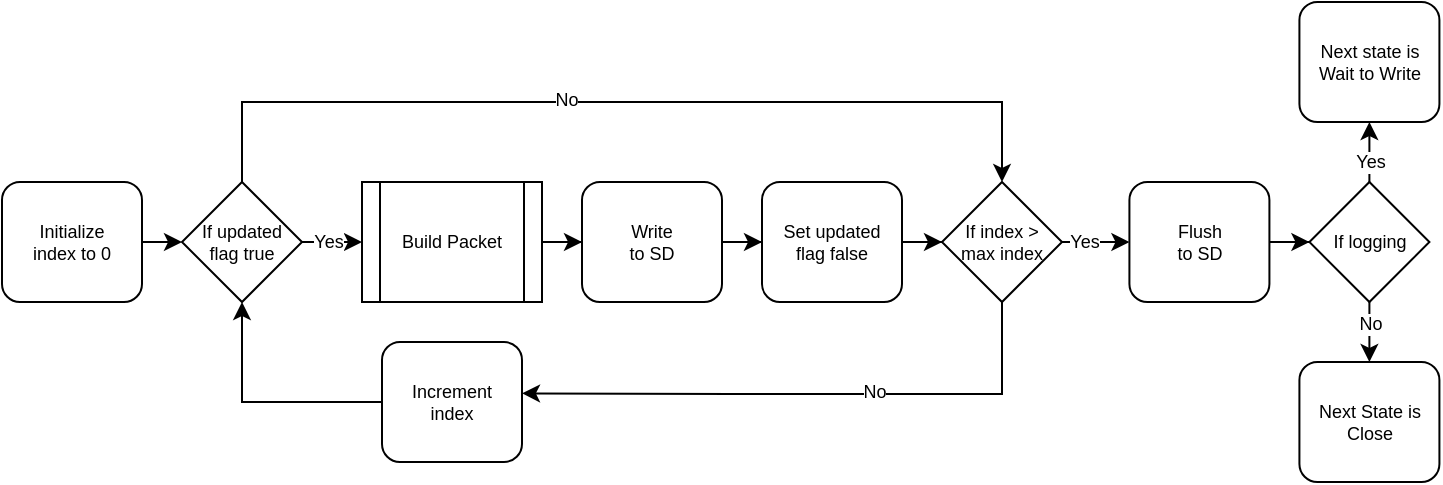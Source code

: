 <mxfile version="27.1.4">
  <diagram name="Page-1" id="Vlg1udGA3bth-Yx4OpRz">
    <mxGraphModel dx="1181" dy="630" grid="1" gridSize="10" guides="1" tooltips="1" connect="1" arrows="1" fold="1" page="1" pageScale="1" pageWidth="850" pageHeight="1100" math="0" shadow="0">
      <root>
        <mxCell id="0" />
        <mxCell id="1" parent="0" />
        <mxCell id="Z8S9a4ZvZ-m9pHtiK7eG-29" style="edgeStyle=orthogonalEdgeStyle;rounded=0;orthogonalLoop=1;jettySize=auto;html=1;entryX=0;entryY=0.5;entryDx=0;entryDy=0;fontSize=9;" edge="1" parent="1" source="Z8S9a4ZvZ-m9pHtiK7eG-8" target="Z8S9a4ZvZ-m9pHtiK7eG-12">
          <mxGeometry relative="1" as="geometry" />
        </mxCell>
        <mxCell id="Z8S9a4ZvZ-m9pHtiK7eG-8" value="Build Packet" style="shape=process;whiteSpace=wrap;html=1;backgroundOutline=1;fontSize=9;" vertex="1" parent="1">
          <mxGeometry x="200" y="170" width="90" height="60" as="geometry" />
        </mxCell>
        <mxCell id="Z8S9a4ZvZ-m9pHtiK7eG-30" style="edgeStyle=orthogonalEdgeStyle;rounded=0;orthogonalLoop=1;jettySize=auto;html=1;entryX=0;entryY=0.5;entryDx=0;entryDy=0;exitX=1;exitY=0.5;exitDx=0;exitDy=0;fontSize=9;" edge="1" parent="1" source="Z8S9a4ZvZ-m9pHtiK7eG-41" target="Z8S9a4ZvZ-m9pHtiK7eG-8">
          <mxGeometry relative="1" as="geometry">
            <mxPoint x="180" y="200" as="sourcePoint" />
          </mxGeometry>
        </mxCell>
        <mxCell id="Z8S9a4ZvZ-m9pHtiK7eG-42" value="Yes" style="edgeLabel;html=1;align=center;verticalAlign=middle;resizable=0;points=[];fontSize=9;" vertex="1" connectable="0" parent="Z8S9a4ZvZ-m9pHtiK7eG-30">
          <mxGeometry x="-0.146" relative="1" as="geometry">
            <mxPoint as="offset" />
          </mxGeometry>
        </mxCell>
        <mxCell id="Z8S9a4ZvZ-m9pHtiK7eG-25" style="edgeStyle=orthogonalEdgeStyle;rounded=0;orthogonalLoop=1;jettySize=auto;html=1;entryX=0;entryY=0.5;entryDx=0;entryDy=0;fontSize=9;" edge="1" parent="1" source="Z8S9a4ZvZ-m9pHtiK7eG-11" target="Z8S9a4ZvZ-m9pHtiK7eG-15">
          <mxGeometry relative="1" as="geometry" />
        </mxCell>
        <mxCell id="Z8S9a4ZvZ-m9pHtiK7eG-38" value="Yes" style="edgeLabel;html=1;align=center;verticalAlign=middle;resizable=0;points=[];fontSize=9;" vertex="1" connectable="0" parent="Z8S9a4ZvZ-m9pHtiK7eG-25">
          <mxGeometry x="0.551" relative="1" as="geometry">
            <mxPoint x="-13" as="offset" />
          </mxGeometry>
        </mxCell>
        <mxCell id="Z8S9a4ZvZ-m9pHtiK7eG-11" value="If index&amp;nbsp;&lt;span style=&quot;background-color: transparent; color: light-dark(rgb(0, 0, 0), rgb(255, 255, 255));&quot;&gt;&amp;gt;&lt;/span&gt;&lt;div&gt;&lt;span style=&quot;background-color: transparent; color: light-dark(rgb(0, 0, 0), rgb(255, 255, 255));&quot;&gt;max index&lt;/span&gt;&lt;/div&gt;" style="rhombus;whiteSpace=wrap;html=1;fontSize=9;" vertex="1" parent="1">
          <mxGeometry x="490" y="170" width="60" height="60" as="geometry" />
        </mxCell>
        <mxCell id="Z8S9a4ZvZ-m9pHtiK7eG-27" style="edgeStyle=orthogonalEdgeStyle;rounded=0;orthogonalLoop=1;jettySize=auto;html=1;entryX=0;entryY=0.5;entryDx=0;entryDy=0;fontSize=9;" edge="1" parent="1" source="Z8S9a4ZvZ-m9pHtiK7eG-12" target="Z8S9a4ZvZ-m9pHtiK7eG-13">
          <mxGeometry relative="1" as="geometry" />
        </mxCell>
        <mxCell id="Z8S9a4ZvZ-m9pHtiK7eG-12" value="Write&lt;div&gt;to SD&lt;/div&gt;" style="rounded=1;whiteSpace=wrap;html=1;fontSize=9;" vertex="1" parent="1">
          <mxGeometry x="310" y="170" width="70" height="60" as="geometry" />
        </mxCell>
        <mxCell id="Z8S9a4ZvZ-m9pHtiK7eG-26" style="edgeStyle=orthogonalEdgeStyle;rounded=0;orthogonalLoop=1;jettySize=auto;html=1;entryX=0;entryY=0.5;entryDx=0;entryDy=0;fontSize=9;" edge="1" parent="1" source="Z8S9a4ZvZ-m9pHtiK7eG-13" target="Z8S9a4ZvZ-m9pHtiK7eG-11">
          <mxGeometry relative="1" as="geometry" />
        </mxCell>
        <mxCell id="Z8S9a4ZvZ-m9pHtiK7eG-13" value="Set updated&lt;div&gt;flag false&lt;/div&gt;" style="rounded=1;whiteSpace=wrap;html=1;fontSize=9;" vertex="1" parent="1">
          <mxGeometry x="400" y="170" width="70" height="60" as="geometry" />
        </mxCell>
        <mxCell id="Z8S9a4ZvZ-m9pHtiK7eG-34" value="" style="edgeStyle=orthogonalEdgeStyle;rounded=0;orthogonalLoop=1;jettySize=auto;html=1;fontSize=9;" edge="1" parent="1" source="Z8S9a4ZvZ-m9pHtiK7eG-15" target="Z8S9a4ZvZ-m9pHtiK7eG-16">
          <mxGeometry relative="1" as="geometry" />
        </mxCell>
        <mxCell id="Z8S9a4ZvZ-m9pHtiK7eG-15" value="Flush&lt;div&gt;to SD&lt;/div&gt;" style="rounded=1;whiteSpace=wrap;html=1;fontSize=9;" vertex="1" parent="1">
          <mxGeometry x="583.71" y="170" width="70" height="60" as="geometry" />
        </mxCell>
        <mxCell id="Z8S9a4ZvZ-m9pHtiK7eG-32" value="" style="edgeStyle=orthogonalEdgeStyle;rounded=0;orthogonalLoop=1;jettySize=auto;html=1;fontSize=9;" edge="1" parent="1" source="Z8S9a4ZvZ-m9pHtiK7eG-16" target="Z8S9a4ZvZ-m9pHtiK7eG-19">
          <mxGeometry relative="1" as="geometry" />
        </mxCell>
        <mxCell id="Z8S9a4ZvZ-m9pHtiK7eG-35" value="No" style="edgeLabel;html=1;align=center;verticalAlign=middle;resizable=0;points=[];fontSize=9;" vertex="1" connectable="0" parent="Z8S9a4ZvZ-m9pHtiK7eG-32">
          <mxGeometry x="0.181" relative="1" as="geometry">
            <mxPoint as="offset" />
          </mxGeometry>
        </mxCell>
        <mxCell id="Z8S9a4ZvZ-m9pHtiK7eG-33" value="" style="edgeStyle=orthogonalEdgeStyle;rounded=0;orthogonalLoop=1;jettySize=auto;html=1;fontSize=9;" edge="1" parent="1" source="Z8S9a4ZvZ-m9pHtiK7eG-16" target="Z8S9a4ZvZ-m9pHtiK7eG-20">
          <mxGeometry relative="1" as="geometry" />
        </mxCell>
        <mxCell id="Z8S9a4ZvZ-m9pHtiK7eG-36" value="Yes" style="edgeLabel;html=1;align=center;verticalAlign=middle;resizable=0;points=[];fontSize=9;" vertex="1" connectable="0" parent="Z8S9a4ZvZ-m9pHtiK7eG-33">
          <mxGeometry x="-0.595" relative="1" as="geometry">
            <mxPoint as="offset" />
          </mxGeometry>
        </mxCell>
        <mxCell id="Z8S9a4ZvZ-m9pHtiK7eG-16" value="If logging" style="rhombus;whiteSpace=wrap;html=1;fontSize=9;" vertex="1" parent="1">
          <mxGeometry x="673.71" y="170" width="60" height="60" as="geometry" />
        </mxCell>
        <mxCell id="Z8S9a4ZvZ-m9pHtiK7eG-45" style="edgeStyle=orthogonalEdgeStyle;rounded=0;orthogonalLoop=1;jettySize=auto;html=1;entryX=0.5;entryY=1;entryDx=0;entryDy=0;" edge="1" parent="1" source="Z8S9a4ZvZ-m9pHtiK7eG-18" target="Z8S9a4ZvZ-m9pHtiK7eG-41">
          <mxGeometry relative="1" as="geometry" />
        </mxCell>
        <mxCell id="Z8S9a4ZvZ-m9pHtiK7eG-18" value="Increment&lt;div&gt;index&lt;/div&gt;" style="rounded=1;whiteSpace=wrap;html=1;fontSize=9;" vertex="1" parent="1">
          <mxGeometry x="210" y="250" width="70" height="60" as="geometry" />
        </mxCell>
        <mxCell id="Z8S9a4ZvZ-m9pHtiK7eG-19" value="Next State is Close" style="rounded=1;whiteSpace=wrap;html=1;fontSize=9;" vertex="1" parent="1">
          <mxGeometry x="668.71" y="260" width="70" height="60" as="geometry" />
        </mxCell>
        <mxCell id="Z8S9a4ZvZ-m9pHtiK7eG-20" value="Next state is Wait to Write" style="rounded=1;whiteSpace=wrap;html=1;fontSize=9;" vertex="1" parent="1">
          <mxGeometry x="668.71" y="80" width="70" height="60" as="geometry" />
        </mxCell>
        <mxCell id="Z8S9a4ZvZ-m9pHtiK7eG-21" style="edgeStyle=orthogonalEdgeStyle;rounded=0;orthogonalLoop=1;jettySize=auto;html=1;entryX=1.005;entryY=0.594;entryDx=0;entryDy=0;entryPerimeter=0;fontSize=9;" edge="1" parent="1">
          <mxGeometry relative="1" as="geometry">
            <mxPoint x="520" y="230" as="sourcePoint" />
            <mxPoint x="280.0" y="275.67" as="targetPoint" />
            <Array as="points">
              <mxPoint x="519.65" y="276.03" />
              <mxPoint x="384.65" y="276.03" />
            </Array>
          </mxGeometry>
        </mxCell>
        <mxCell id="Z8S9a4ZvZ-m9pHtiK7eG-37" value="No" style="edgeLabel;html=1;align=center;verticalAlign=middle;resizable=0;points=[];fontSize=9;" vertex="1" connectable="0" parent="Z8S9a4ZvZ-m9pHtiK7eG-21">
          <mxGeometry x="-0.23" y="-1" relative="1" as="geometry">
            <mxPoint as="offset" />
          </mxGeometry>
        </mxCell>
        <mxCell id="Z8S9a4ZvZ-m9pHtiK7eG-40" value="" style="edgeStyle=orthogonalEdgeStyle;rounded=0;orthogonalLoop=1;jettySize=auto;html=1;fontSize=9;" edge="1" parent="1" source="Z8S9a4ZvZ-m9pHtiK7eG-39">
          <mxGeometry relative="1" as="geometry">
            <mxPoint x="110" y="200" as="targetPoint" />
          </mxGeometry>
        </mxCell>
        <mxCell id="Z8S9a4ZvZ-m9pHtiK7eG-39" value="Initialize&lt;div&gt;index to 0&lt;/div&gt;" style="rounded=1;whiteSpace=wrap;html=1;fontSize=9;" vertex="1" parent="1">
          <mxGeometry x="20" y="170" width="70" height="60" as="geometry" />
        </mxCell>
        <mxCell id="Z8S9a4ZvZ-m9pHtiK7eG-43" style="edgeStyle=orthogonalEdgeStyle;rounded=0;orthogonalLoop=1;jettySize=auto;html=1;entryX=0.5;entryY=0;entryDx=0;entryDy=0;fontSize=9;" edge="1" parent="1" source="Z8S9a4ZvZ-m9pHtiK7eG-41" target="Z8S9a4ZvZ-m9pHtiK7eG-11">
          <mxGeometry relative="1" as="geometry">
            <Array as="points">
              <mxPoint x="140" y="130" />
              <mxPoint x="520" y="130" />
            </Array>
          </mxGeometry>
        </mxCell>
        <mxCell id="Z8S9a4ZvZ-m9pHtiK7eG-44" value="No" style="edgeLabel;html=1;align=center;verticalAlign=middle;resizable=0;points=[];fontSize=9;" vertex="1" connectable="0" parent="Z8S9a4ZvZ-m9pHtiK7eG-43">
          <mxGeometry x="-0.123" y="1" relative="1" as="geometry">
            <mxPoint as="offset" />
          </mxGeometry>
        </mxCell>
        <mxCell id="Z8S9a4ZvZ-m9pHtiK7eG-41" value="If updated&lt;div&gt;flag true&lt;/div&gt;" style="rhombus;whiteSpace=wrap;html=1;fontSize=9;" vertex="1" parent="1">
          <mxGeometry x="110" y="170" width="60" height="60" as="geometry" />
        </mxCell>
      </root>
    </mxGraphModel>
  </diagram>
</mxfile>
